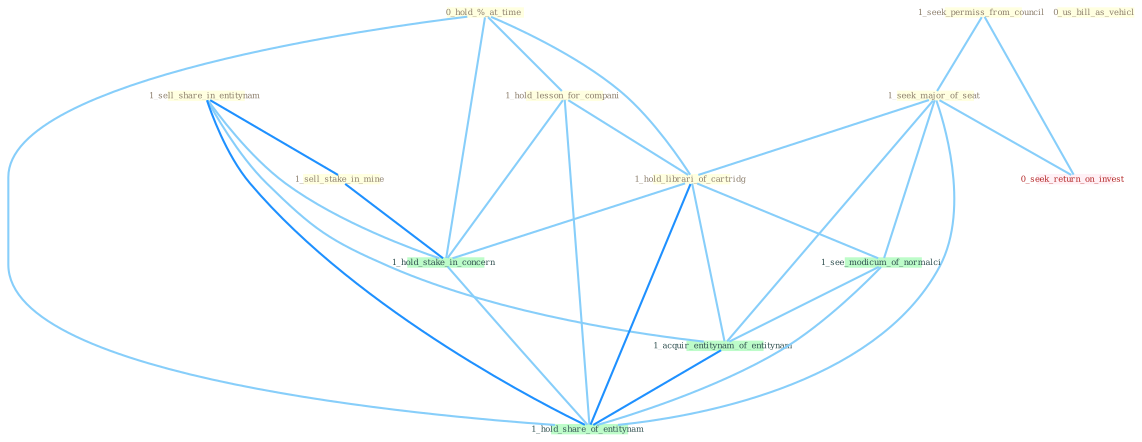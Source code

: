 Graph G{ 
    node
    [shape=polygon,style=filled,width=.5,height=.06,color="#BDFCC9",fixedsize=true,fontsize=4,
    fontcolor="#2f4f4f"];
    {node
    [color="#ffffe0", fontcolor="#8b7d6b"] "1_sell_share_in_entitynam " "0_hold_%_at_time " "1_sell_stake_in_mine " "1_seek_permiss_from_council " "0_us_bill_as_vehicl " "1_hold_lesson_for_compani " "1_seek_major_of_seat " "1_hold_librari_of_cartridg "}
{node [color="#fff0f5", fontcolor="#b22222"] "0_seek_return_on_invest "}
edge [color="#B0E2FF"];

	"1_sell_share_in_entitynam " -- "1_sell_stake_in_mine " [w="2", color="#1e90ff" , len=0.8];
	"1_sell_share_in_entitynam " -- "1_hold_stake_in_concern " [w="1", color="#87cefa" ];
	"1_sell_share_in_entitynam " -- "1_acquir_entitynam_of_entitynam " [w="1", color="#87cefa" ];
	"1_sell_share_in_entitynam " -- "1_hold_share_of_entitynam " [w="2", color="#1e90ff" , len=0.8];
	"0_hold_%_at_time " -- "1_hold_lesson_for_compani " [w="1", color="#87cefa" ];
	"0_hold_%_at_time " -- "1_hold_librari_of_cartridg " [w="1", color="#87cefa" ];
	"0_hold_%_at_time " -- "1_hold_stake_in_concern " [w="1", color="#87cefa" ];
	"0_hold_%_at_time " -- "1_hold_share_of_entitynam " [w="1", color="#87cefa" ];
	"1_sell_stake_in_mine " -- "1_hold_stake_in_concern " [w="2", color="#1e90ff" , len=0.8];
	"1_seek_permiss_from_council " -- "1_seek_major_of_seat " [w="1", color="#87cefa" ];
	"1_seek_permiss_from_council " -- "0_seek_return_on_invest " [w="1", color="#87cefa" ];
	"1_hold_lesson_for_compani " -- "1_hold_librari_of_cartridg " [w="1", color="#87cefa" ];
	"1_hold_lesson_for_compani " -- "1_hold_stake_in_concern " [w="1", color="#87cefa" ];
	"1_hold_lesson_for_compani " -- "1_hold_share_of_entitynam " [w="1", color="#87cefa" ];
	"1_seek_major_of_seat " -- "1_hold_librari_of_cartridg " [w="1", color="#87cefa" ];
	"1_seek_major_of_seat " -- "0_seek_return_on_invest " [w="1", color="#87cefa" ];
	"1_seek_major_of_seat " -- "1_see_modicum_of_normalci " [w="1", color="#87cefa" ];
	"1_seek_major_of_seat " -- "1_acquir_entitynam_of_entitynam " [w="1", color="#87cefa" ];
	"1_seek_major_of_seat " -- "1_hold_share_of_entitynam " [w="1", color="#87cefa" ];
	"1_hold_librari_of_cartridg " -- "1_hold_stake_in_concern " [w="1", color="#87cefa" ];
	"1_hold_librari_of_cartridg " -- "1_see_modicum_of_normalci " [w="1", color="#87cefa" ];
	"1_hold_librari_of_cartridg " -- "1_acquir_entitynam_of_entitynam " [w="1", color="#87cefa" ];
	"1_hold_librari_of_cartridg " -- "1_hold_share_of_entitynam " [w="2", color="#1e90ff" , len=0.8];
	"1_hold_stake_in_concern " -- "1_hold_share_of_entitynam " [w="1", color="#87cefa" ];
	"1_see_modicum_of_normalci " -- "1_acquir_entitynam_of_entitynam " [w="1", color="#87cefa" ];
	"1_see_modicum_of_normalci " -- "1_hold_share_of_entitynam " [w="1", color="#87cefa" ];
	"1_acquir_entitynam_of_entitynam " -- "1_hold_share_of_entitynam " [w="2", color="#1e90ff" , len=0.8];
}